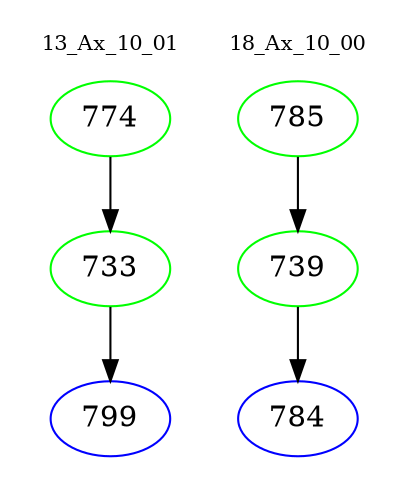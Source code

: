 digraph{
subgraph cluster_0 {
color = white
label = "13_Ax_10_01";
fontsize=10;
T0_774 [label="774", color="green"]
T0_774 -> T0_733 [color="black"]
T0_733 [label="733", color="green"]
T0_733 -> T0_799 [color="black"]
T0_799 [label="799", color="blue"]
}
subgraph cluster_1 {
color = white
label = "18_Ax_10_00";
fontsize=10;
T1_785 [label="785", color="green"]
T1_785 -> T1_739 [color="black"]
T1_739 [label="739", color="green"]
T1_739 -> T1_784 [color="black"]
T1_784 [label="784", color="blue"]
}
}
